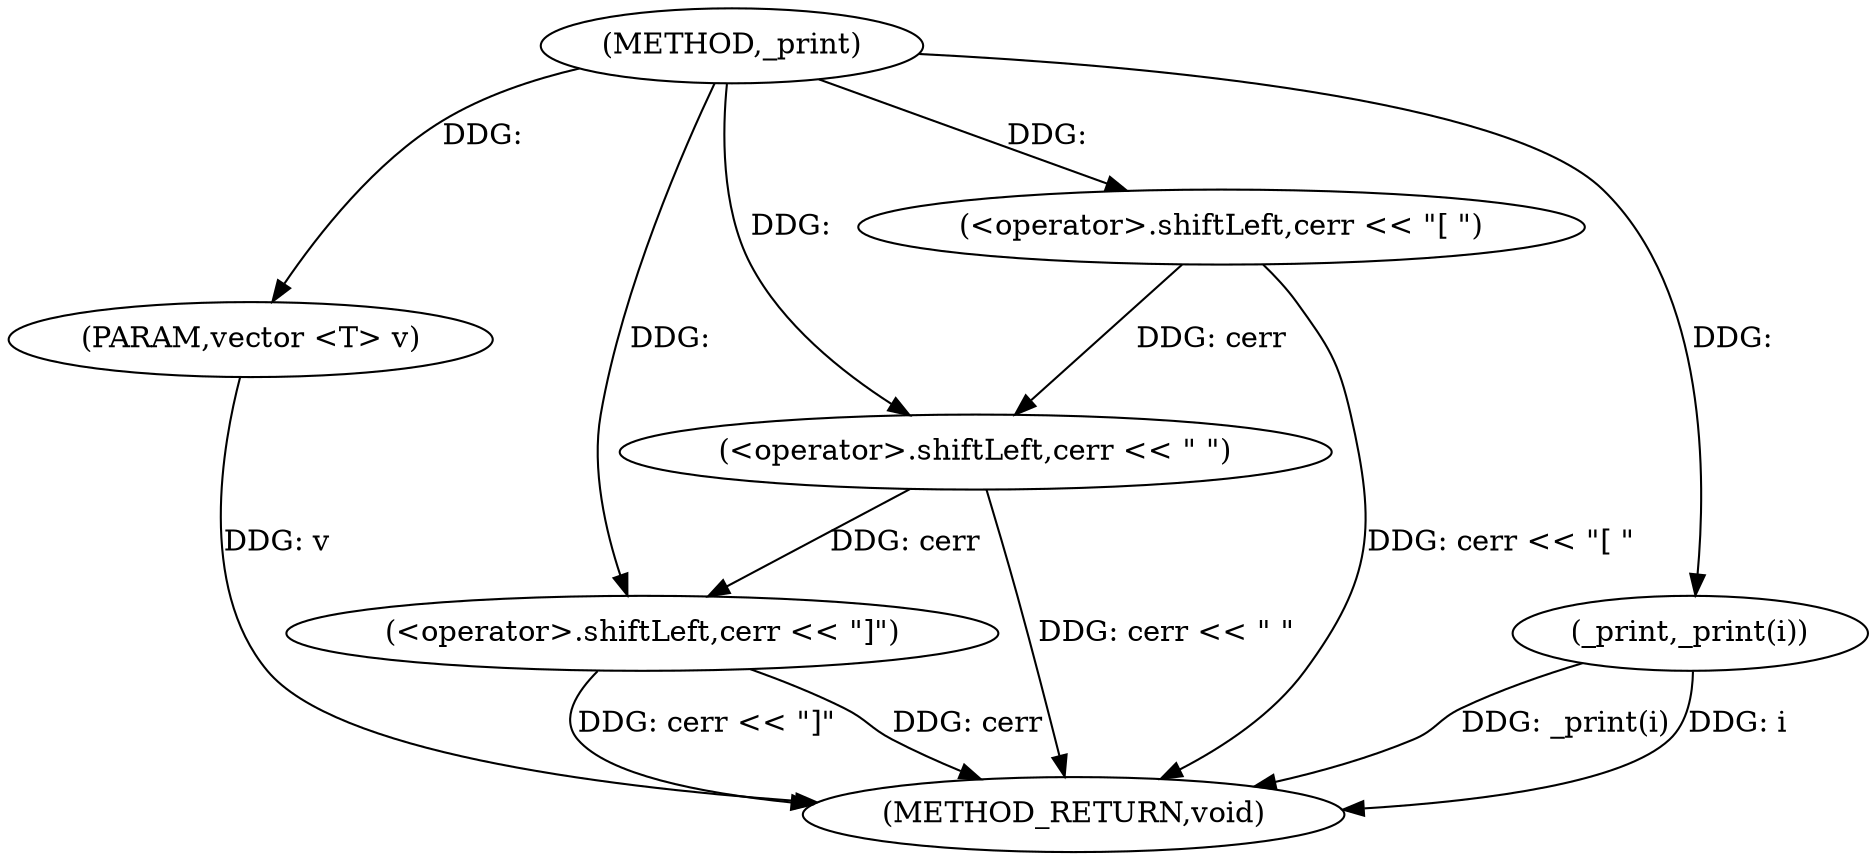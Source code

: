 digraph "_print" {  
"1000199" [label = "(METHOD,_print)" ]
"1000215" [label = "(METHOD_RETURN,void)" ]
"1000200" [label = "(PARAM,vector <T> v)" ]
"1000202" [label = "(<operator>.shiftLeft,cerr << \"[ \")" ]
"1000212" [label = "(<operator>.shiftLeft,cerr << \"]\")" ]
"1000207" [label = "(_print,_print(i))" ]
"1000209" [label = "(<operator>.shiftLeft,cerr << \" \")" ]
  "1000200" -> "1000215"  [ label = "DDG: v"] 
  "1000202" -> "1000215"  [ label = "DDG: cerr << \"[ \""] 
  "1000207" -> "1000215"  [ label = "DDG: _print(i)"] 
  "1000209" -> "1000215"  [ label = "DDG: cerr << \" \""] 
  "1000212" -> "1000215"  [ label = "DDG: cerr"] 
  "1000212" -> "1000215"  [ label = "DDG: cerr << \"]\""] 
  "1000207" -> "1000215"  [ label = "DDG: i"] 
  "1000199" -> "1000200"  [ label = "DDG: "] 
  "1000199" -> "1000202"  [ label = "DDG: "] 
  "1000209" -> "1000212"  [ label = "DDG: cerr"] 
  "1000199" -> "1000212"  [ label = "DDG: "] 
  "1000199" -> "1000207"  [ label = "DDG: "] 
  "1000202" -> "1000209"  [ label = "DDG: cerr"] 
  "1000199" -> "1000209"  [ label = "DDG: "] 
}
